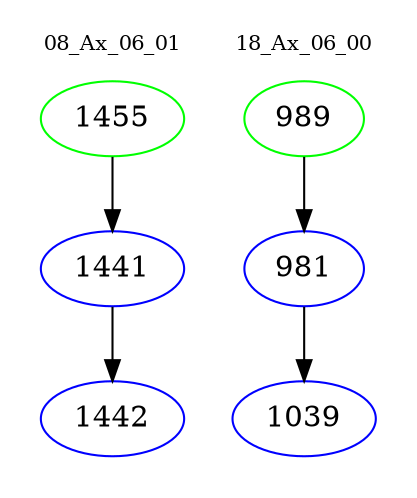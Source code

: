 digraph{
subgraph cluster_0 {
color = white
label = "08_Ax_06_01";
fontsize=10;
T0_1455 [label="1455", color="green"]
T0_1455 -> T0_1441 [color="black"]
T0_1441 [label="1441", color="blue"]
T0_1441 -> T0_1442 [color="black"]
T0_1442 [label="1442", color="blue"]
}
subgraph cluster_1 {
color = white
label = "18_Ax_06_00";
fontsize=10;
T1_989 [label="989", color="green"]
T1_989 -> T1_981 [color="black"]
T1_981 [label="981", color="blue"]
T1_981 -> T1_1039 [color="black"]
T1_1039 [label="1039", color="blue"]
}
}
